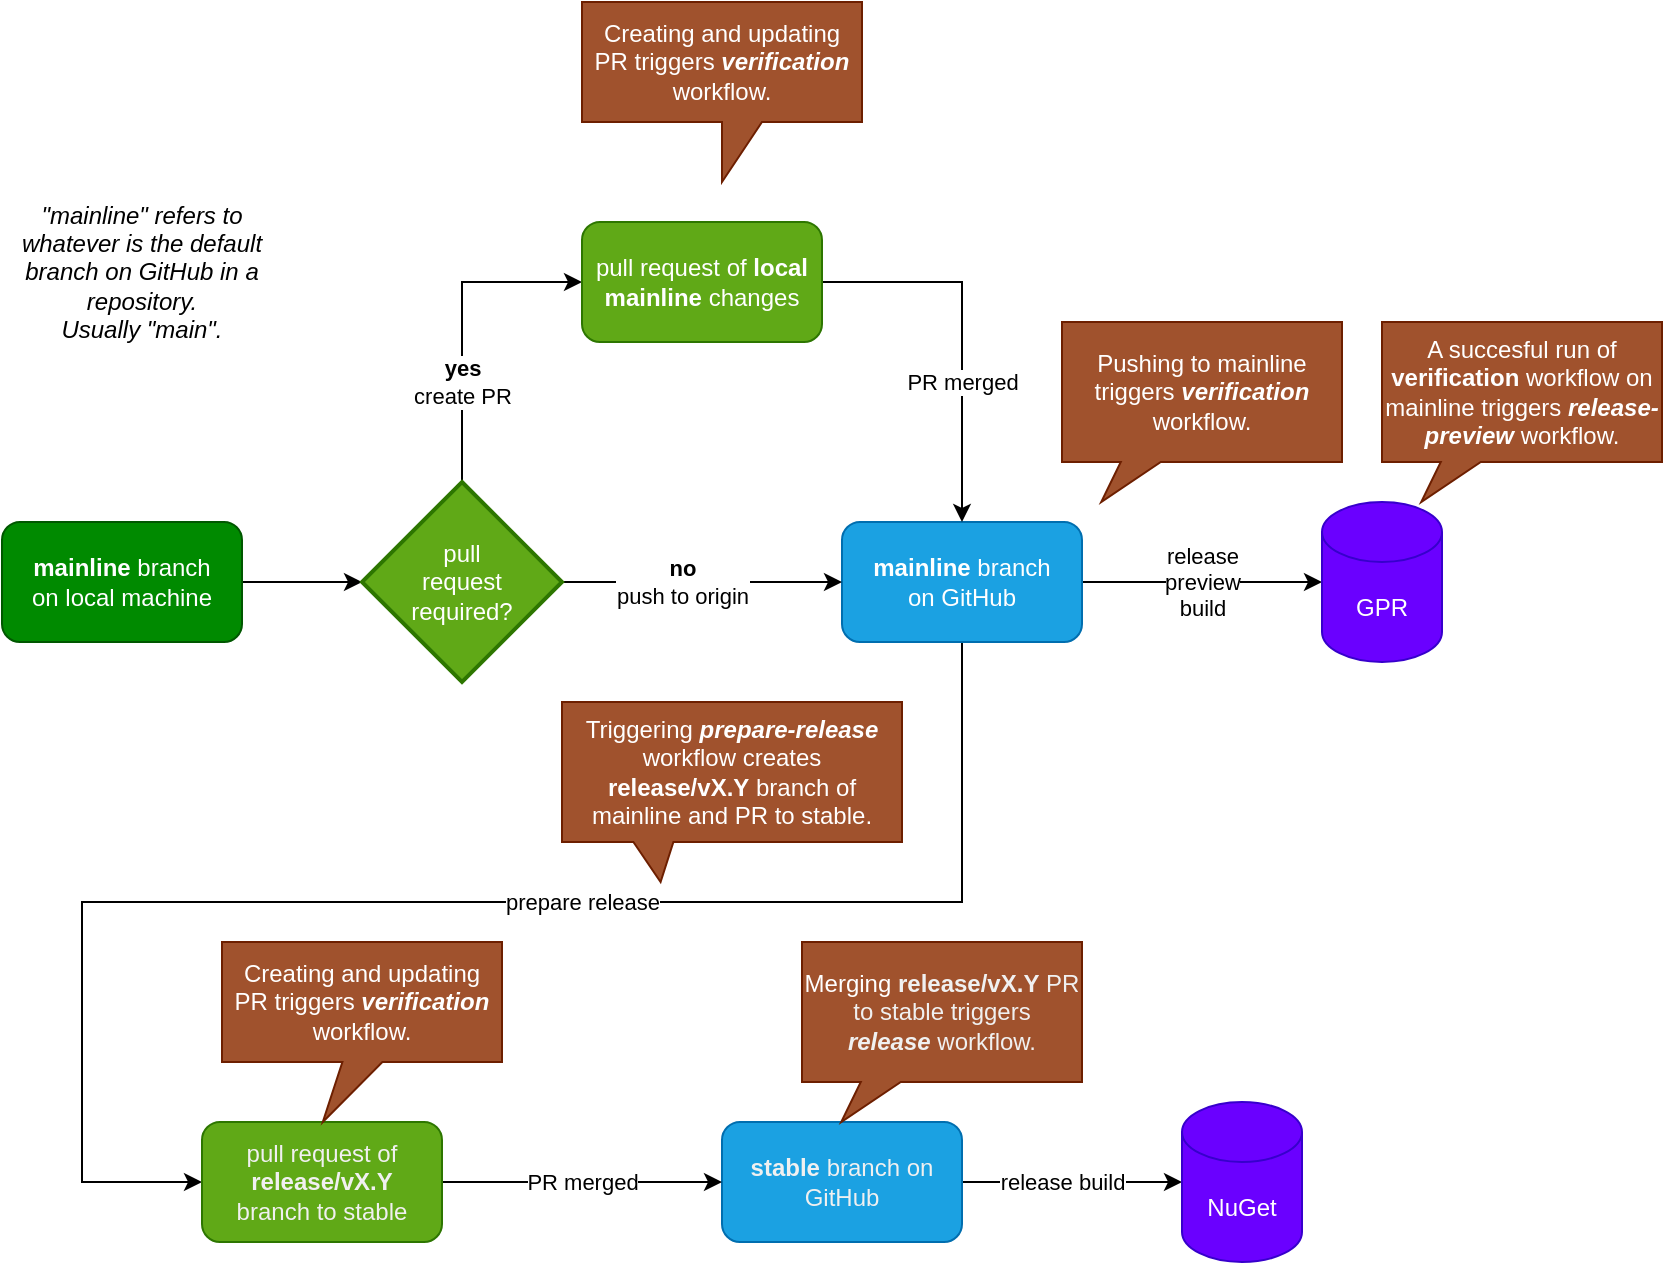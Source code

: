 <mxfile version="14.5.1" type="device"><diagram id="C5RBs43oDa-KdzZeNtuy" name="Page-1"><mxGraphModel dx="1143" dy="698" grid="1" gridSize="10" guides="1" tooltips="1" connect="1" arrows="1" fold="1" page="1" pageScale="1" pageWidth="827" pageHeight="1169" math="0" shadow="0"><root><mxCell id="WIyWlLk6GJQsqaUBKTNV-0"/><mxCell id="WIyWlLk6GJQsqaUBKTNV-1" parent="WIyWlLk6GJQsqaUBKTNV-0"/><mxCell id="064L7A8Njr8WBV62TwKj-27" style="edgeStyle=orthogonalEdgeStyle;rounded=0;orthogonalLoop=1;jettySize=auto;html=1;" edge="1" parent="WIyWlLk6GJQsqaUBKTNV-1" source="064L7A8Njr8WBV62TwKj-7" target="064L7A8Njr8WBV62TwKj-26"><mxGeometry relative="1" as="geometry"/></mxCell><mxCell id="064L7A8Njr8WBV62TwKj-34" value="release&lt;br&gt;preview&lt;br&gt;build" style="edgeLabel;html=1;align=center;verticalAlign=middle;resizable=0;points=[];" vertex="1" connectable="0" parent="064L7A8Njr8WBV62TwKj-27"><mxGeometry x="0.312" relative="1" as="geometry"><mxPoint x="-18.86" as="offset"/></mxGeometry></mxCell><mxCell id="064L7A8Njr8WBV62TwKj-39" style="edgeStyle=orthogonalEdgeStyle;rounded=0;orthogonalLoop=1;jettySize=auto;html=1;entryX=0;entryY=0.5;entryDx=0;entryDy=0;exitX=0.5;exitY=1;exitDx=0;exitDy=0;" edge="1" parent="WIyWlLk6GJQsqaUBKTNV-1" source="064L7A8Njr8WBV62TwKj-7" target="064L7A8Njr8WBV62TwKj-35"><mxGeometry relative="1" as="geometry"><Array as="points"><mxPoint x="480" y="580"/><mxPoint x="40" y="580"/><mxPoint x="40" y="720"/></Array></mxGeometry></mxCell><mxCell id="064L7A8Njr8WBV62TwKj-40" value="prepare release" style="edgeLabel;html=1;align=center;verticalAlign=middle;resizable=0;points=[];" vertex="1" connectable="0" parent="064L7A8Njr8WBV62TwKj-39"><mxGeometry x="-0.169" relative="1" as="geometry"><mxPoint as="offset"/></mxGeometry></mxCell><mxCell id="064L7A8Njr8WBV62TwKj-7" value="&lt;b&gt;mainline&amp;nbsp;&lt;/b&gt;&lt;span&gt;branch &lt;br&gt;on GitHub&lt;/span&gt;" style="rounded=1;whiteSpace=wrap;html=1;fillColor=#1ba1e2;strokeColor=#006EAF;fontColor=#ffffff;" vertex="1" parent="WIyWlLk6GJQsqaUBKTNV-1"><mxGeometry x="420" y="390" width="120" height="60" as="geometry"/></mxCell><mxCell id="064L7A8Njr8WBV62TwKj-13" style="edgeStyle=orthogonalEdgeStyle;rounded=0;orthogonalLoop=1;jettySize=auto;html=1;" edge="1" parent="WIyWlLk6GJQsqaUBKTNV-1" source="064L7A8Njr8WBV62TwKj-10" target="064L7A8Njr8WBV62TwKj-12"><mxGeometry relative="1" as="geometry"/></mxCell><mxCell id="064L7A8Njr8WBV62TwKj-10" value="&lt;b&gt;mainline &lt;/b&gt;branch &lt;br&gt;on local machine" style="rounded=1;whiteSpace=wrap;html=1;fillColor=#008a00;strokeColor=#005700;fontColor=#ffffff;" vertex="1" parent="WIyWlLk6GJQsqaUBKTNV-1"><mxGeometry y="390" width="120" height="60" as="geometry"/></mxCell><mxCell id="064L7A8Njr8WBV62TwKj-14" style="edgeStyle=orthogonalEdgeStyle;rounded=0;orthogonalLoop=1;jettySize=auto;html=1;" edge="1" parent="WIyWlLk6GJQsqaUBKTNV-1" source="064L7A8Njr8WBV62TwKj-12" target="064L7A8Njr8WBV62TwKj-7"><mxGeometry relative="1" as="geometry"/></mxCell><mxCell id="064L7A8Njr8WBV62TwKj-15" value="&lt;b&gt;no&lt;/b&gt;&lt;br&gt;push to origin" style="edgeLabel;html=1;align=center;verticalAlign=middle;resizable=0;points=[];" vertex="1" connectable="0" parent="064L7A8Njr8WBV62TwKj-14"><mxGeometry x="-0.209" y="-1" relative="1" as="geometry"><mxPoint x="4.57" y="-1" as="offset"/></mxGeometry></mxCell><mxCell id="064L7A8Njr8WBV62TwKj-18" style="edgeStyle=orthogonalEdgeStyle;rounded=0;orthogonalLoop=1;jettySize=auto;html=1;entryX=0;entryY=0.5;entryDx=0;entryDy=0;exitX=0.5;exitY=0;exitDx=0;exitDy=0;exitPerimeter=0;" edge="1" parent="WIyWlLk6GJQsqaUBKTNV-1" source="064L7A8Njr8WBV62TwKj-12" target="064L7A8Njr8WBV62TwKj-16"><mxGeometry relative="1" as="geometry"/></mxCell><mxCell id="064L7A8Njr8WBV62TwKj-19" value="&lt;b&gt;yes&lt;/b&gt;&lt;br&gt;create PR" style="edgeLabel;html=1;align=center;verticalAlign=middle;resizable=0;points=[];" vertex="1" connectable="0" parent="064L7A8Njr8WBV62TwKj-18"><mxGeometry x="-0.071" y="-1" relative="1" as="geometry"><mxPoint x="-1.02" y="24.29" as="offset"/></mxGeometry></mxCell><mxCell id="064L7A8Njr8WBV62TwKj-12" value="&lt;div&gt;&lt;span&gt;pull&lt;/span&gt;&lt;/div&gt;&lt;div&gt;&lt;span&gt;request&lt;/span&gt;&lt;/div&gt;&lt;div&gt;&lt;span&gt;required?&lt;/span&gt;&lt;/div&gt;" style="strokeWidth=2;html=1;shape=mxgraph.flowchart.decision;whiteSpace=wrap;align=center;fillColor=#60a917;strokeColor=#2D7600;fontColor=#ffffff;" vertex="1" parent="WIyWlLk6GJQsqaUBKTNV-1"><mxGeometry x="180" y="370" width="100" height="100" as="geometry"/></mxCell><mxCell id="064L7A8Njr8WBV62TwKj-21" style="edgeStyle=orthogonalEdgeStyle;rounded=0;orthogonalLoop=1;jettySize=auto;html=1;entryX=0.5;entryY=0;entryDx=0;entryDy=0;" edge="1" parent="WIyWlLk6GJQsqaUBKTNV-1" source="064L7A8Njr8WBV62TwKj-16" target="064L7A8Njr8WBV62TwKj-7"><mxGeometry relative="1" as="geometry"/></mxCell><mxCell id="064L7A8Njr8WBV62TwKj-22" value="PR merged" style="edgeLabel;html=1;align=center;verticalAlign=middle;resizable=0;points=[];" vertex="1" connectable="0" parent="064L7A8Njr8WBV62TwKj-21"><mxGeometry x="0.561" y="1" relative="1" as="geometry"><mxPoint x="-1.01" y="-28.54" as="offset"/></mxGeometry></mxCell><mxCell id="064L7A8Njr8WBV62TwKj-16" value="pull request of &lt;b&gt;local mainline&lt;/b&gt; changes" style="rounded=1;whiteSpace=wrap;html=1;fillColor=#60a917;strokeColor=#2D7600;fontColor=#ffffff;" vertex="1" parent="WIyWlLk6GJQsqaUBKTNV-1"><mxGeometry x="290" y="240" width="120" height="60" as="geometry"/></mxCell><mxCell id="064L7A8Njr8WBV62TwKj-17" style="edgeStyle=orthogonalEdgeStyle;rounded=0;orthogonalLoop=1;jettySize=auto;html=1;exitX=0.5;exitY=1;exitDx=0;exitDy=0;" edge="1" parent="WIyWlLk6GJQsqaUBKTNV-1" source="064L7A8Njr8WBV62TwKj-16" target="064L7A8Njr8WBV62TwKj-16"><mxGeometry relative="1" as="geometry"/></mxCell><mxCell id="064L7A8Njr8WBV62TwKj-24" value="Creating and updating PR triggers &lt;i&gt;&lt;b&gt;verification &lt;/b&gt;&lt;/i&gt;workflow." style="shape=callout;whiteSpace=wrap;html=1;perimeter=calloutPerimeter;position2=0.5;fillColor=#a0522d;strokeColor=#6D1F00;fontColor=#ffffff;" vertex="1" parent="WIyWlLk6GJQsqaUBKTNV-1"><mxGeometry x="290" y="130" width="140" height="90" as="geometry"/></mxCell><mxCell id="064L7A8Njr8WBV62TwKj-25" value="Pushing to mainline triggers &lt;b&gt;&lt;i&gt;verification&lt;/i&gt;&lt;/b&gt; workflow." style="shape=callout;whiteSpace=wrap;html=1;perimeter=calloutPerimeter;position2=0.14;size=20;position=0.21;fillColor=#a0522d;strokeColor=#6D1F00;fontColor=#ffffff;" vertex="1" parent="WIyWlLk6GJQsqaUBKTNV-1"><mxGeometry x="530" y="290" width="140" height="90" as="geometry"/></mxCell><mxCell id="064L7A8Njr8WBV62TwKj-26" value="GPR" style="shape=cylinder3;whiteSpace=wrap;html=1;boundedLbl=1;backgroundOutline=1;size=15;fillColor=#6a00ff;strokeColor=#3700CC;fontColor=#ffffff;" vertex="1" parent="WIyWlLk6GJQsqaUBKTNV-1"><mxGeometry x="660" y="380" width="60" height="80" as="geometry"/></mxCell><mxCell id="064L7A8Njr8WBV62TwKj-28" value="A succesful run of &lt;b&gt;verification&lt;/b&gt; workflow on mainline triggers &lt;b&gt;&lt;i&gt;release-preview&lt;/i&gt;&lt;/b&gt; workflow." style="shape=callout;whiteSpace=wrap;html=1;perimeter=calloutPerimeter;position2=0.14;size=20;position=0.21;fillColor=#a0522d;strokeColor=#6D1F00;fontColor=#ffffff;" vertex="1" parent="WIyWlLk6GJQsqaUBKTNV-1"><mxGeometry x="690" y="290" width="140" height="90" as="geometry"/></mxCell><mxCell id="064L7A8Njr8WBV62TwKj-43" style="edgeStyle=orthogonalEdgeStyle;rounded=0;orthogonalLoop=1;jettySize=auto;html=1;" edge="1" parent="WIyWlLk6GJQsqaUBKTNV-1" source="064L7A8Njr8WBV62TwKj-30" target="064L7A8Njr8WBV62TwKj-32"><mxGeometry relative="1" as="geometry"/></mxCell><mxCell id="064L7A8Njr8WBV62TwKj-46" value="release build" style="edgeLabel;html=1;align=center;verticalAlign=middle;resizable=0;points=[];" vertex="1" connectable="0" parent="064L7A8Njr8WBV62TwKj-43"><mxGeometry x="-0.213" y="-1" relative="1" as="geometry"><mxPoint x="6.57" y="-1" as="offset"/></mxGeometry></mxCell><mxCell id="064L7A8Njr8WBV62TwKj-30" value="&lt;b style=&quot;color: rgb(240 , 240 , 240) ; font-family: &amp;#34;helvetica&amp;#34;&quot;&gt;stable&lt;/b&gt;&lt;span style=&quot;color: rgb(240 , 240 , 240) ; font-family: &amp;#34;helvetica&amp;#34;&quot;&gt;&amp;nbsp;branch on GitHub&lt;/span&gt;" style="rounded=1;whiteSpace=wrap;html=1;fillColor=#1ba1e2;strokeColor=#006EAF;fontColor=#ffffff;" vertex="1" parent="WIyWlLk6GJQsqaUBKTNV-1"><mxGeometry x="360" y="690" width="120" height="60" as="geometry"/></mxCell><mxCell id="064L7A8Njr8WBV62TwKj-31" value="&quot;mainline&quot; refers to whatever is the default branch on GitHub in a repository. &lt;br&gt;Usually &quot;main&quot;." style="text;html=1;strokeColor=none;fillColor=none;align=center;verticalAlign=middle;whiteSpace=wrap;rounded=0;fontStyle=2" vertex="1" parent="WIyWlLk6GJQsqaUBKTNV-1"><mxGeometry y="230" width="140" height="70" as="geometry"/></mxCell><mxCell id="064L7A8Njr8WBV62TwKj-32" value="NuGet&lt;br&gt;" style="shape=cylinder3;whiteSpace=wrap;html=1;boundedLbl=1;backgroundOutline=1;size=15;fillColor=#6a00ff;strokeColor=#3700CC;fontColor=#ffffff;" vertex="1" parent="WIyWlLk6GJQsqaUBKTNV-1"><mxGeometry x="590" y="680" width="60" height="80" as="geometry"/></mxCell><mxCell id="064L7A8Njr8WBV62TwKj-36" style="edgeStyle=orthogonalEdgeStyle;rounded=0;orthogonalLoop=1;jettySize=auto;html=1;" edge="1" parent="WIyWlLk6GJQsqaUBKTNV-1" source="064L7A8Njr8WBV62TwKj-35" target="064L7A8Njr8WBV62TwKj-30"><mxGeometry relative="1" as="geometry"/></mxCell><mxCell id="064L7A8Njr8WBV62TwKj-38" value="PR merged" style="edgeLabel;html=1;align=center;verticalAlign=middle;resizable=0;points=[];" vertex="1" connectable="0" parent="064L7A8Njr8WBV62TwKj-36"><mxGeometry x="0.248" relative="1" as="geometry"><mxPoint x="-17.43" as="offset"/></mxGeometry></mxCell><mxCell id="064L7A8Njr8WBV62TwKj-35" value="&lt;font color=&quot;#f0f0f0&quot; face=&quot;helvetica&quot;&gt;pull request of &lt;b&gt;release/vX.Y &lt;/b&gt;&lt;br&gt;branch to stable&lt;/font&gt;" style="rounded=1;whiteSpace=wrap;html=1;fillColor=#60a917;strokeColor=#2D7600;fontColor=#ffffff;" vertex="1" parent="WIyWlLk6GJQsqaUBKTNV-1"><mxGeometry x="100" y="690" width="120" height="60" as="geometry"/></mxCell><mxCell id="064L7A8Njr8WBV62TwKj-42" value="Triggering &lt;b&gt;&lt;i&gt;prepare-release&lt;/i&gt;&lt;/b&gt; workflow&amp;nbsp;creates &lt;br&gt;&lt;b&gt;release/vX.Y&lt;/b&gt; branch of mainline and PR to stable." style="shape=callout;whiteSpace=wrap;html=1;perimeter=calloutPerimeter;position2=0.29;size=20;position=0.21;fillColor=#a0522d;strokeColor=#6D1F00;fontColor=#ffffff;" vertex="1" parent="WIyWlLk6GJQsqaUBKTNV-1"><mxGeometry x="280" y="480" width="170" height="90" as="geometry"/></mxCell><mxCell id="064L7A8Njr8WBV62TwKj-44" value="Creating and updating PR triggers &lt;i&gt;&lt;b&gt;verification &lt;/b&gt;&lt;/i&gt;workflow." style="shape=callout;whiteSpace=wrap;html=1;perimeter=calloutPerimeter;position2=0.36;fillColor=#a0522d;strokeColor=#6D1F00;fontColor=#ffffff;size=30;position=0.43;" vertex="1" parent="WIyWlLk6GJQsqaUBKTNV-1"><mxGeometry x="110" y="600" width="140" height="90" as="geometry"/></mxCell><mxCell id="064L7A8Njr8WBV62TwKj-45" value="Merging&amp;nbsp;&lt;span style=&quot;color: rgb(240 , 240 , 240) ; font-family: &amp;#34;helvetica&amp;#34;&quot;&gt;&lt;b&gt;release/vX.Y&lt;/b&gt; PR to stable triggers&lt;br&gt;&lt;b&gt;&lt;i&gt;release &lt;/i&gt;&lt;/b&gt;workflow.&lt;br&gt;&lt;/span&gt;" style="shape=callout;whiteSpace=wrap;html=1;perimeter=calloutPerimeter;position2=0.14;size=20;position=0.21;fillColor=#a0522d;strokeColor=#6D1F00;fontColor=#ffffff;" vertex="1" parent="WIyWlLk6GJQsqaUBKTNV-1"><mxGeometry x="400" y="600" width="140" height="90" as="geometry"/></mxCell></root></mxGraphModel></diagram></mxfile>
